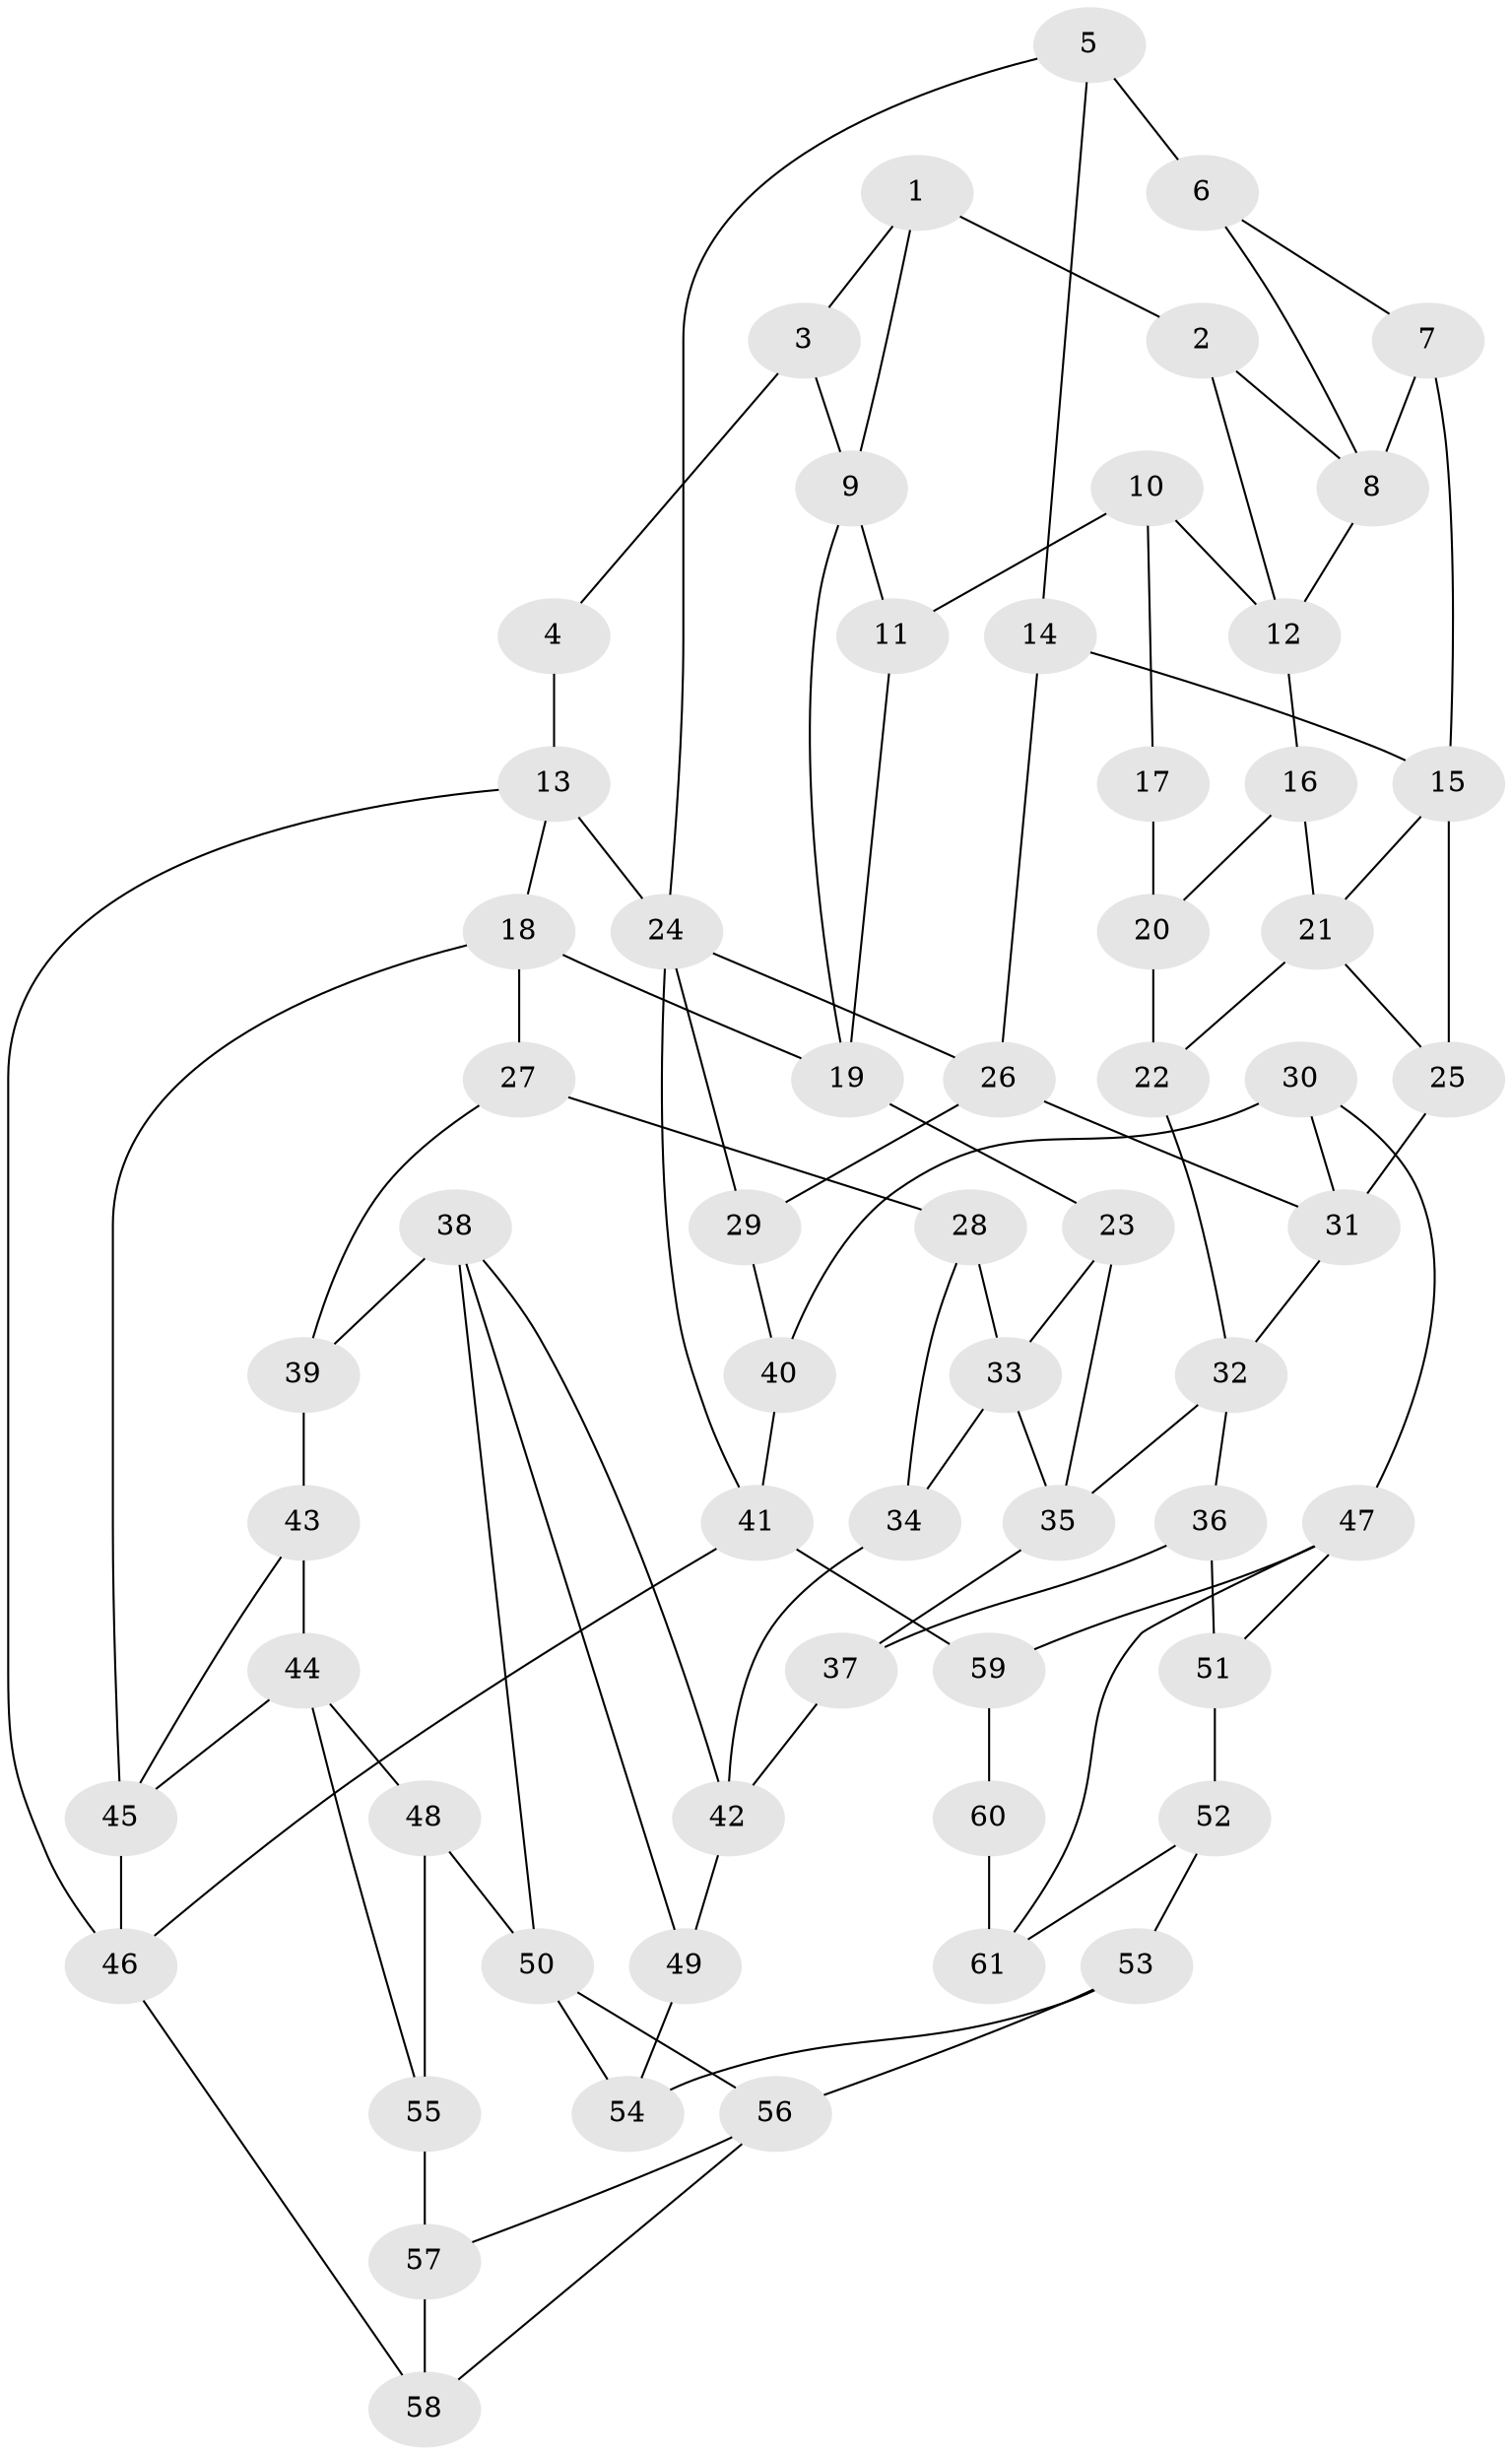 // original degree distribution, {3: 0.019417475728155338, 4: 0.24271844660194175, 6: 0.21359223300970873, 5: 0.5242718446601942}
// Generated by graph-tools (version 1.1) at 2025/38/03/04/25 23:38:25]
// undirected, 61 vertices, 102 edges
graph export_dot {
  node [color=gray90,style=filled];
  1;
  2;
  3;
  4;
  5;
  6;
  7;
  8;
  9;
  10;
  11;
  12;
  13;
  14;
  15;
  16;
  17;
  18;
  19;
  20;
  21;
  22;
  23;
  24;
  25;
  26;
  27;
  28;
  29;
  30;
  31;
  32;
  33;
  34;
  35;
  36;
  37;
  38;
  39;
  40;
  41;
  42;
  43;
  44;
  45;
  46;
  47;
  48;
  49;
  50;
  51;
  52;
  53;
  54;
  55;
  56;
  57;
  58;
  59;
  60;
  61;
  1 -- 2 [weight=1.0];
  1 -- 3 [weight=1.0];
  1 -- 9 [weight=1.0];
  2 -- 8 [weight=1.0];
  2 -- 12 [weight=1.0];
  3 -- 4 [weight=1.0];
  3 -- 9 [weight=1.0];
  4 -- 13 [weight=2.0];
  5 -- 6 [weight=2.0];
  5 -- 14 [weight=1.0];
  5 -- 24 [weight=1.0];
  6 -- 7 [weight=1.0];
  6 -- 8 [weight=1.0];
  7 -- 8 [weight=1.0];
  7 -- 15 [weight=1.0];
  8 -- 12 [weight=1.0];
  9 -- 11 [weight=1.0];
  9 -- 19 [weight=1.0];
  10 -- 11 [weight=1.0];
  10 -- 12 [weight=1.0];
  10 -- 17 [weight=2.0];
  11 -- 19 [weight=1.0];
  12 -- 16 [weight=1.0];
  13 -- 18 [weight=1.0];
  13 -- 24 [weight=1.0];
  13 -- 46 [weight=1.0];
  14 -- 15 [weight=1.0];
  14 -- 26 [weight=1.0];
  15 -- 21 [weight=1.0];
  15 -- 25 [weight=1.0];
  16 -- 20 [weight=1.0];
  16 -- 21 [weight=1.0];
  17 -- 20 [weight=2.0];
  18 -- 19 [weight=1.0];
  18 -- 27 [weight=1.0];
  18 -- 45 [weight=1.0];
  19 -- 23 [weight=1.0];
  20 -- 22 [weight=1.0];
  21 -- 22 [weight=1.0];
  21 -- 25 [weight=1.0];
  22 -- 32 [weight=1.0];
  23 -- 33 [weight=1.0];
  23 -- 35 [weight=1.0];
  24 -- 26 [weight=1.0];
  24 -- 29 [weight=1.0];
  24 -- 41 [weight=1.0];
  25 -- 31 [weight=1.0];
  26 -- 29 [weight=1.0];
  26 -- 31 [weight=1.0];
  27 -- 28 [weight=2.0];
  27 -- 39 [weight=1.0];
  28 -- 33 [weight=1.0];
  28 -- 34 [weight=1.0];
  29 -- 40 [weight=2.0];
  30 -- 31 [weight=1.0];
  30 -- 40 [weight=1.0];
  30 -- 47 [weight=1.0];
  31 -- 32 [weight=1.0];
  32 -- 35 [weight=1.0];
  32 -- 36 [weight=1.0];
  33 -- 34 [weight=1.0];
  33 -- 35 [weight=1.0];
  34 -- 42 [weight=1.0];
  35 -- 37 [weight=1.0];
  36 -- 37 [weight=1.0];
  36 -- 51 [weight=2.0];
  37 -- 42 [weight=1.0];
  38 -- 39 [weight=1.0];
  38 -- 42 [weight=1.0];
  38 -- 49 [weight=1.0];
  38 -- 50 [weight=1.0];
  39 -- 43 [weight=2.0];
  40 -- 41 [weight=1.0];
  41 -- 46 [weight=1.0];
  41 -- 59 [weight=2.0];
  42 -- 49 [weight=1.0];
  43 -- 44 [weight=1.0];
  43 -- 45 [weight=1.0];
  44 -- 45 [weight=1.0];
  44 -- 48 [weight=1.0];
  44 -- 55 [weight=1.0];
  45 -- 46 [weight=1.0];
  46 -- 58 [weight=1.0];
  47 -- 51 [weight=1.0];
  47 -- 59 [weight=1.0];
  47 -- 61 [weight=1.0];
  48 -- 50 [weight=1.0];
  48 -- 55 [weight=1.0];
  49 -- 54 [weight=2.0];
  50 -- 54 [weight=1.0];
  50 -- 56 [weight=1.0];
  51 -- 52 [weight=1.0];
  52 -- 53 [weight=1.0];
  52 -- 61 [weight=1.0];
  53 -- 54 [weight=1.0];
  53 -- 56 [weight=1.0];
  55 -- 57 [weight=2.0];
  56 -- 57 [weight=1.0];
  56 -- 58 [weight=1.0];
  57 -- 58 [weight=1.0];
  59 -- 60 [weight=1.0];
  60 -- 61 [weight=2.0];
}
